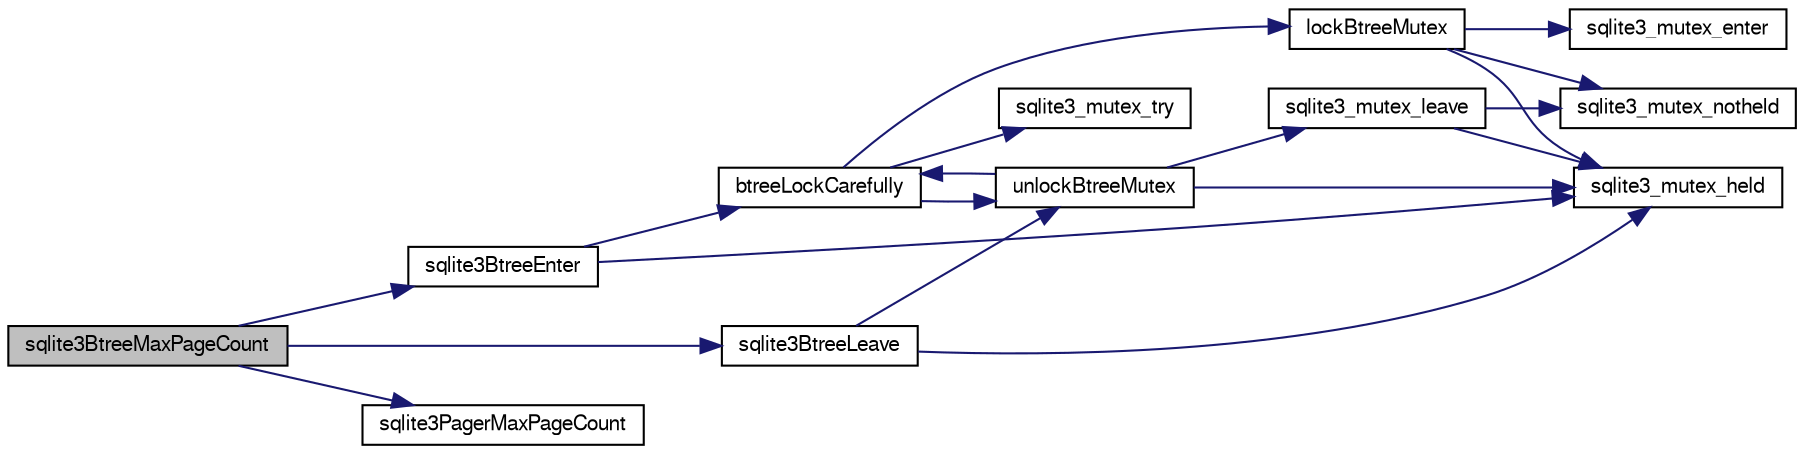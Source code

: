 digraph "sqlite3BtreeMaxPageCount"
{
  edge [fontname="FreeSans",fontsize="10",labelfontname="FreeSans",labelfontsize="10"];
  node [fontname="FreeSans",fontsize="10",shape=record];
  rankdir="LR";
  Node458833 [label="sqlite3BtreeMaxPageCount",height=0.2,width=0.4,color="black", fillcolor="grey75", style="filled", fontcolor="black"];
  Node458833 -> Node458834 [color="midnightblue",fontsize="10",style="solid",fontname="FreeSans"];
  Node458834 [label="sqlite3BtreeEnter",height=0.2,width=0.4,color="black", fillcolor="white", style="filled",URL="$sqlite3_8c.html#afa05d700ca373993fe6b0525b867feff"];
  Node458834 -> Node458835 [color="midnightblue",fontsize="10",style="solid",fontname="FreeSans"];
  Node458835 [label="sqlite3_mutex_held",height=0.2,width=0.4,color="black", fillcolor="white", style="filled",URL="$sqlite3_8c.html#acf77da68932b6bc163c5e68547ecc3e7"];
  Node458834 -> Node458836 [color="midnightblue",fontsize="10",style="solid",fontname="FreeSans"];
  Node458836 [label="btreeLockCarefully",height=0.2,width=0.4,color="black", fillcolor="white", style="filled",URL="$sqlite3_8c.html#a796746b1c1e4d6926960636bd74c79d7"];
  Node458836 -> Node458837 [color="midnightblue",fontsize="10",style="solid",fontname="FreeSans"];
  Node458837 [label="sqlite3_mutex_try",height=0.2,width=0.4,color="black", fillcolor="white", style="filled",URL="$sqlite3_8c.html#a196f84b09bdfda96ae5ae23189be1ec8"];
  Node458836 -> Node458838 [color="midnightblue",fontsize="10",style="solid",fontname="FreeSans"];
  Node458838 [label="unlockBtreeMutex",height=0.2,width=0.4,color="black", fillcolor="white", style="filled",URL="$sqlite3_8c.html#a29bc7d1c753dfa2af9fb296b7dc19a4a"];
  Node458838 -> Node458835 [color="midnightblue",fontsize="10",style="solid",fontname="FreeSans"];
  Node458838 -> Node458839 [color="midnightblue",fontsize="10",style="solid",fontname="FreeSans"];
  Node458839 [label="sqlite3_mutex_leave",height=0.2,width=0.4,color="black", fillcolor="white", style="filled",URL="$sqlite3_8c.html#a5838d235601dbd3c1fa993555c6bcc93"];
  Node458839 -> Node458835 [color="midnightblue",fontsize="10",style="solid",fontname="FreeSans"];
  Node458839 -> Node458840 [color="midnightblue",fontsize="10",style="solid",fontname="FreeSans"];
  Node458840 [label="sqlite3_mutex_notheld",height=0.2,width=0.4,color="black", fillcolor="white", style="filled",URL="$sqlite3_8c.html#a83967c837c1c000d3b5adcfaa688f5dc"];
  Node458838 -> Node458836 [color="midnightblue",fontsize="10",style="solid",fontname="FreeSans"];
  Node458836 -> Node458841 [color="midnightblue",fontsize="10",style="solid",fontname="FreeSans"];
  Node458841 [label="lockBtreeMutex",height=0.2,width=0.4,color="black", fillcolor="white", style="filled",URL="$sqlite3_8c.html#ab1714bc62ac8a451c7b17bc53053ca53"];
  Node458841 -> Node458840 [color="midnightblue",fontsize="10",style="solid",fontname="FreeSans"];
  Node458841 -> Node458835 [color="midnightblue",fontsize="10",style="solid",fontname="FreeSans"];
  Node458841 -> Node458842 [color="midnightblue",fontsize="10",style="solid",fontname="FreeSans"];
  Node458842 [label="sqlite3_mutex_enter",height=0.2,width=0.4,color="black", fillcolor="white", style="filled",URL="$sqlite3_8c.html#a1c12cde690bd89f104de5cbad12a6bf5"];
  Node458833 -> Node458843 [color="midnightblue",fontsize="10",style="solid",fontname="FreeSans"];
  Node458843 [label="sqlite3PagerMaxPageCount",height=0.2,width=0.4,color="black", fillcolor="white", style="filled",URL="$sqlite3_8c.html#a63f2282b53210b1f409b6a7f4187e7ba"];
  Node458833 -> Node458844 [color="midnightblue",fontsize="10",style="solid",fontname="FreeSans"];
  Node458844 [label="sqlite3BtreeLeave",height=0.2,width=0.4,color="black", fillcolor="white", style="filled",URL="$sqlite3_8c.html#a460e4f89d1aeef4b4d334cfe8165da89"];
  Node458844 -> Node458838 [color="midnightblue",fontsize="10",style="solid",fontname="FreeSans"];
  Node458844 -> Node458835 [color="midnightblue",fontsize="10",style="solid",fontname="FreeSans"];
}
